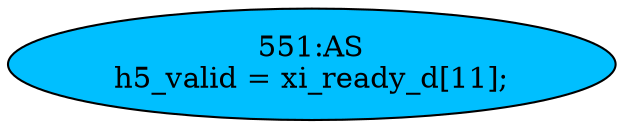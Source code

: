 strict digraph "" {
	node [label="\N"];
	"551:AS"	 [ast="<pyverilog.vparser.ast.Assign object at 0x7f9d7db761d0>",
		def_var="['h5_valid']",
		fillcolor=deepskyblue,
		label="551:AS
h5_valid = xi_ready_d[11];",
		statements="[]",
		style=filled,
		typ=Assign,
		use_var="['xi_ready_d']"];
}
